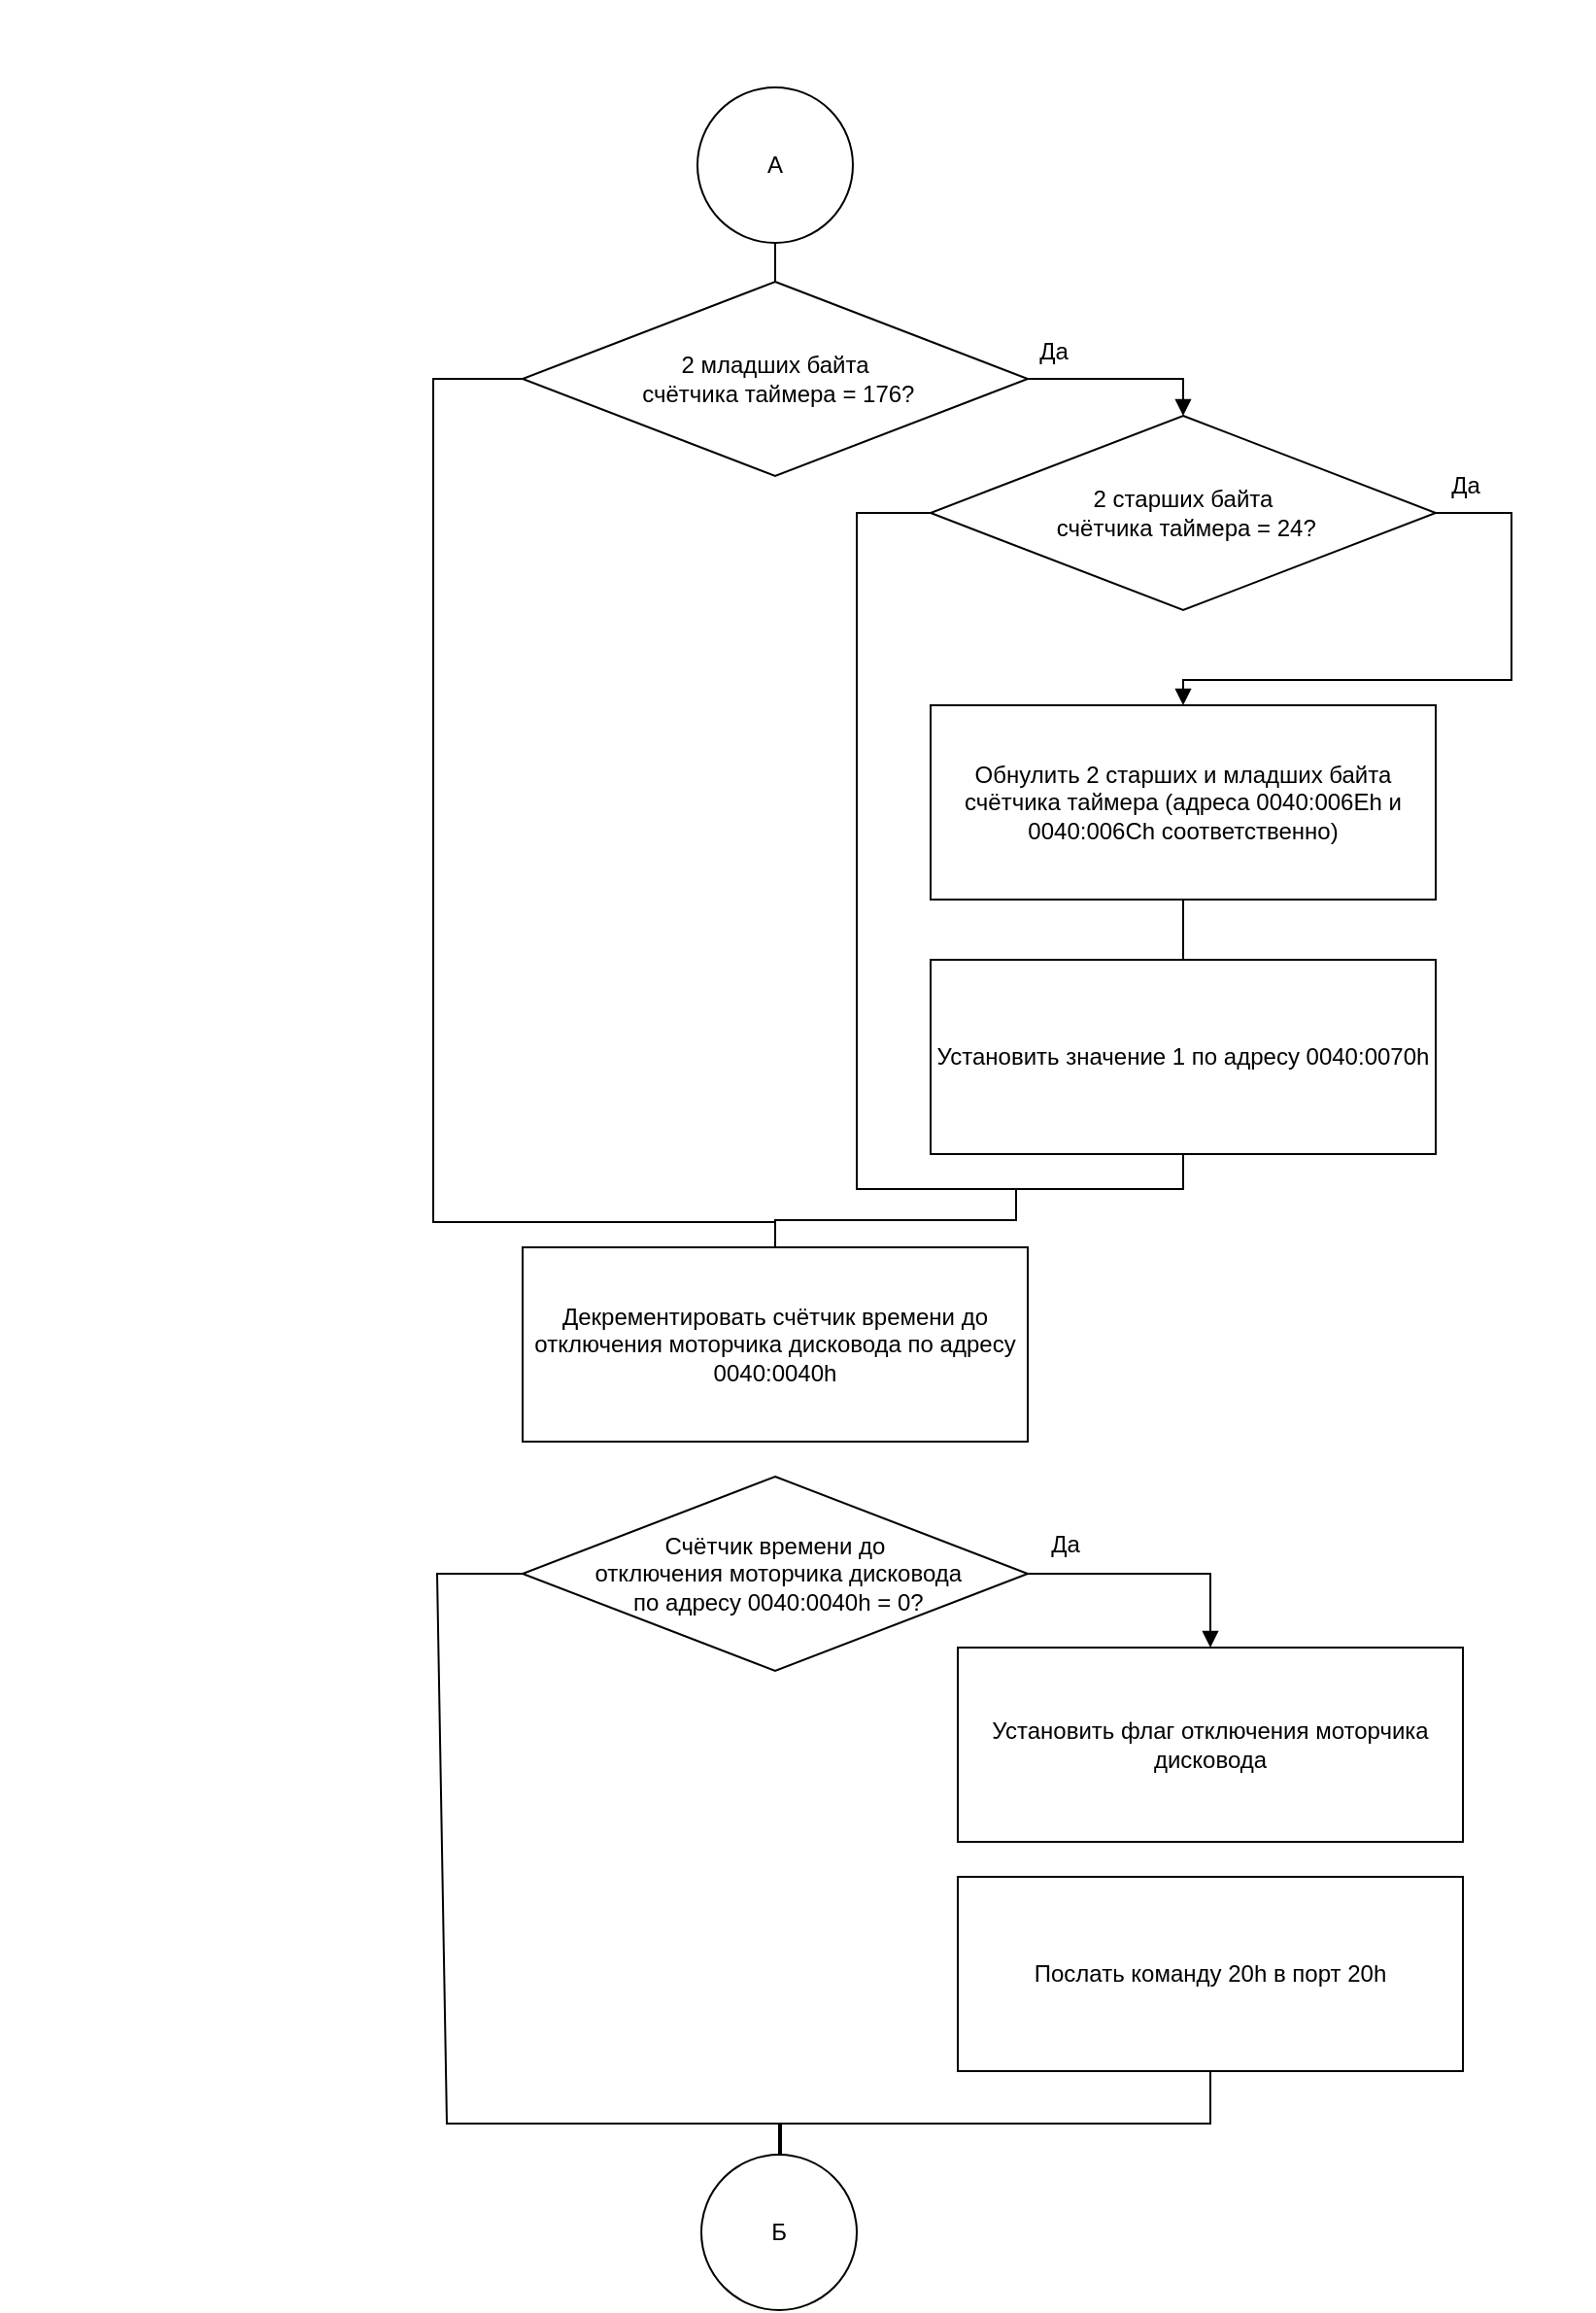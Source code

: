 <mxfile>
    <diagram id="s3_ggyqdRwXRnEjcFqcq" name="Page-1">
        <mxGraphModel dx="1582" dy="1995" grid="0" gridSize="10" guides="1" tooltips="1" connect="1" arrows="1" fold="1" page="1" pageScale="1" pageWidth="827" pageHeight="1169" math="0" shadow="0">
            <root>
                <mxCell id="0"/>
                <mxCell id="1" parent="0"/>
                <mxCell id="18" value="" style="rounded=0;whiteSpace=wrap;html=1;strokeColor=#FFFFFF;rotation=0;" parent="1" vertex="1">
                    <mxGeometry y="-30" width="819" height="1166" as="geometry"/>
                </mxCell>
                <mxCell id="34" style="edgeStyle=none;rounded=0;html=1;exitX=0.5;exitY=1;exitDx=0;exitDy=0;endArrow=none;endFill=0;" edge="1" parent="1" source="19" target="21">
                    <mxGeometry relative="1" as="geometry"/>
                </mxCell>
                <mxCell id="19" value="A" style="ellipse;whiteSpace=wrap;html=1;aspect=fixed;" vertex="1" parent="1">
                    <mxGeometry x="358" y="14" width="80" height="80" as="geometry"/>
                </mxCell>
                <mxCell id="31" style="edgeStyle=none;html=1;exitX=1;exitY=0.5;exitDx=0;exitDy=0;entryX=0.5;entryY=0;entryDx=0;entryDy=0;rounded=0;endArrow=block;endFill=1;" edge="1" parent="1" source="21" target="22">
                    <mxGeometry relative="1" as="geometry">
                        <Array as="points">
                            <mxPoint x="608" y="164"/>
                        </Array>
                    </mxGeometry>
                </mxCell>
                <mxCell id="38" style="edgeStyle=none;rounded=0;html=1;exitX=0;exitY=0.5;exitDx=0;exitDy=0;entryX=0.5;entryY=0;entryDx=0;entryDy=0;endArrow=none;endFill=0;" edge="1" parent="1" source="21" target="25">
                    <mxGeometry relative="1" as="geometry">
                        <mxPoint x="398" y="615" as="targetPoint"/>
                        <Array as="points">
                            <mxPoint x="222" y="164"/>
                            <mxPoint x="222" y="598"/>
                            <mxPoint x="398" y="598"/>
                        </Array>
                    </mxGeometry>
                </mxCell>
                <mxCell id="21" value="2 младших байта&lt;br&gt;&amp;nbsp;счётчика таймера = 176?" style="rhombus;whiteSpace=wrap;html=1;rotation=0;" vertex="1" parent="1">
                    <mxGeometry x="268" y="114" width="260" height="100" as="geometry"/>
                </mxCell>
                <mxCell id="32" style="edgeStyle=none;rounded=0;html=1;exitX=1;exitY=0.5;exitDx=0;exitDy=0;entryX=0.5;entryY=0;entryDx=0;entryDy=0;endArrow=block;endFill=1;" edge="1" parent="1" source="22" target="23">
                    <mxGeometry relative="1" as="geometry">
                        <Array as="points">
                            <mxPoint x="777" y="233"/>
                            <mxPoint x="777" y="319"/>
                            <mxPoint x="608" y="319"/>
                        </Array>
                    </mxGeometry>
                </mxCell>
                <mxCell id="42" style="edgeStyle=none;rounded=0;html=1;exitX=0;exitY=0.5;exitDx=0;exitDy=0;entryX=0.5;entryY=1;entryDx=0;entryDy=0;endArrow=none;endFill=0;" edge="1" parent="1" source="22" target="24">
                    <mxGeometry relative="1" as="geometry">
                        <Array as="points">
                            <mxPoint x="440" y="233"/>
                            <mxPoint x="440" y="581"/>
                            <mxPoint x="608" y="581"/>
                        </Array>
                    </mxGeometry>
                </mxCell>
                <mxCell id="22" value="2 старших байта&lt;br&gt;&amp;nbsp;счётчика таймера = 24?" style="rhombus;whiteSpace=wrap;html=1;rotation=0;" vertex="1" parent="1">
                    <mxGeometry x="478" y="183" width="260" height="100" as="geometry"/>
                </mxCell>
                <mxCell id="36" style="edgeStyle=none;rounded=0;html=1;exitX=0.5;exitY=1;exitDx=0;exitDy=0;endArrow=none;endFill=0;" edge="1" parent="1" source="23" target="24">
                    <mxGeometry relative="1" as="geometry"/>
                </mxCell>
                <mxCell id="23" value="Обнулить 2 старших и младших байта счётчика таймера (адреса 0040:006Eh и 0040:006Ch соответственно)" style="rounded=0;whiteSpace=wrap;html=1;rotation=0;" vertex="1" parent="1">
                    <mxGeometry x="478" y="332" width="260" height="100" as="geometry"/>
                </mxCell>
                <mxCell id="24" value="Установить значение 1 по адресу 0040:0070h" style="rounded=0;whiteSpace=wrap;html=1;rotation=0;" vertex="1" parent="1">
                    <mxGeometry x="478" y="463" width="260" height="100" as="geometry"/>
                </mxCell>
                <mxCell id="43" style="edgeStyle=none;rounded=0;html=1;exitX=0.5;exitY=0;exitDx=0;exitDy=0;endArrow=none;endFill=0;" edge="1" parent="1" source="25">
                    <mxGeometry relative="1" as="geometry">
                        <mxPoint x="522" y="581" as="targetPoint"/>
                        <mxPoint x="398" y="615" as="sourcePoint"/>
                        <Array as="points">
                            <mxPoint x="398" y="597"/>
                            <mxPoint x="522" y="597"/>
                        </Array>
                    </mxGeometry>
                </mxCell>
                <mxCell id="25" value="Декрементировать счётчик времени до отключения моторчика дисковода по адресу 0040:0040h" style="rounded=0;whiteSpace=wrap;html=1;rotation=0;" vertex="1" parent="1">
                    <mxGeometry x="268" y="611" width="260" height="100" as="geometry"/>
                </mxCell>
                <mxCell id="33" style="edgeStyle=none;rounded=0;html=1;exitX=1;exitY=0.5;exitDx=0;exitDy=0;entryX=0.5;entryY=0;entryDx=0;entryDy=0;endArrow=block;endFill=1;" edge="1" parent="1" source="26" target="27">
                    <mxGeometry relative="1" as="geometry">
                        <Array as="points">
                            <mxPoint x="622" y="779"/>
                        </Array>
                    </mxGeometry>
                </mxCell>
                <mxCell id="44" style="edgeStyle=none;rounded=0;html=1;exitX=0;exitY=0.5;exitDx=0;exitDy=0;entryX=0.5;entryY=0;entryDx=0;entryDy=0;endArrow=none;endFill=0;" edge="1" parent="1" source="26" target="29">
                    <mxGeometry relative="1" as="geometry">
                        <Array as="points">
                            <mxPoint x="224" y="779"/>
                            <mxPoint x="229" y="1062"/>
                            <mxPoint x="400" y="1062"/>
                        </Array>
                    </mxGeometry>
                </mxCell>
                <mxCell id="26" value="Счётчик времени до&lt;br&gt;&amp;nbsp;отключения&amp;nbsp;моторчика дисковода&lt;br&gt;&amp;nbsp;по адресу 0040:0040h = 0?" style="rhombus;whiteSpace=wrap;html=1;rotation=0;" vertex="1" parent="1">
                    <mxGeometry x="268" y="729" width="260" height="100" as="geometry"/>
                </mxCell>
                <mxCell id="27" value="Установить флаг отключения моторчика дисковода" style="rounded=0;whiteSpace=wrap;html=1;rotation=0;" vertex="1" parent="1">
                    <mxGeometry x="492" y="817" width="260" height="100" as="geometry"/>
                </mxCell>
                <mxCell id="45" style="edgeStyle=none;rounded=0;html=1;exitX=0.5;exitY=1;exitDx=0;exitDy=0;endArrow=none;endFill=0;" edge="1" parent="1" source="28">
                    <mxGeometry relative="1" as="geometry">
                        <mxPoint x="401" y="1078" as="targetPoint"/>
                        <Array as="points">
                            <mxPoint x="622" y="1062"/>
                            <mxPoint x="401" y="1062"/>
                        </Array>
                    </mxGeometry>
                </mxCell>
                <mxCell id="28" value="Послать команду 20h в порт 20h" style="rounded=0;whiteSpace=wrap;html=1;rotation=0;" vertex="1" parent="1">
                    <mxGeometry x="492" y="935" width="260" height="100" as="geometry"/>
                </mxCell>
                <mxCell id="29" value="Б" style="ellipse;whiteSpace=wrap;html=1;aspect=fixed;" vertex="1" parent="1">
                    <mxGeometry x="360" y="1078" width="80" height="80" as="geometry"/>
                </mxCell>
                <mxCell id="46" value="Да" style="text;html=1;resizable=0;autosize=1;align=center;verticalAlign=middle;points=[];fillColor=none;strokeColor=none;rounded=0;" vertex="1" parent="1">
                    <mxGeometry x="534" y="755" width="25" height="18" as="geometry"/>
                </mxCell>
                <mxCell id="47" value="Да" style="text;html=1;resizable=0;autosize=1;align=center;verticalAlign=middle;points=[];fillColor=none;strokeColor=none;rounded=0;" vertex="1" parent="1">
                    <mxGeometry x="740" y="210" width="25" height="18" as="geometry"/>
                </mxCell>
                <mxCell id="49" value="Да" style="text;html=1;resizable=0;autosize=1;align=center;verticalAlign=middle;points=[];fillColor=none;strokeColor=none;rounded=0;" vertex="1" parent="1">
                    <mxGeometry x="528" y="141" width="25" height="18" as="geometry"/>
                </mxCell>
            </root>
        </mxGraphModel>
    </diagram>
</mxfile>